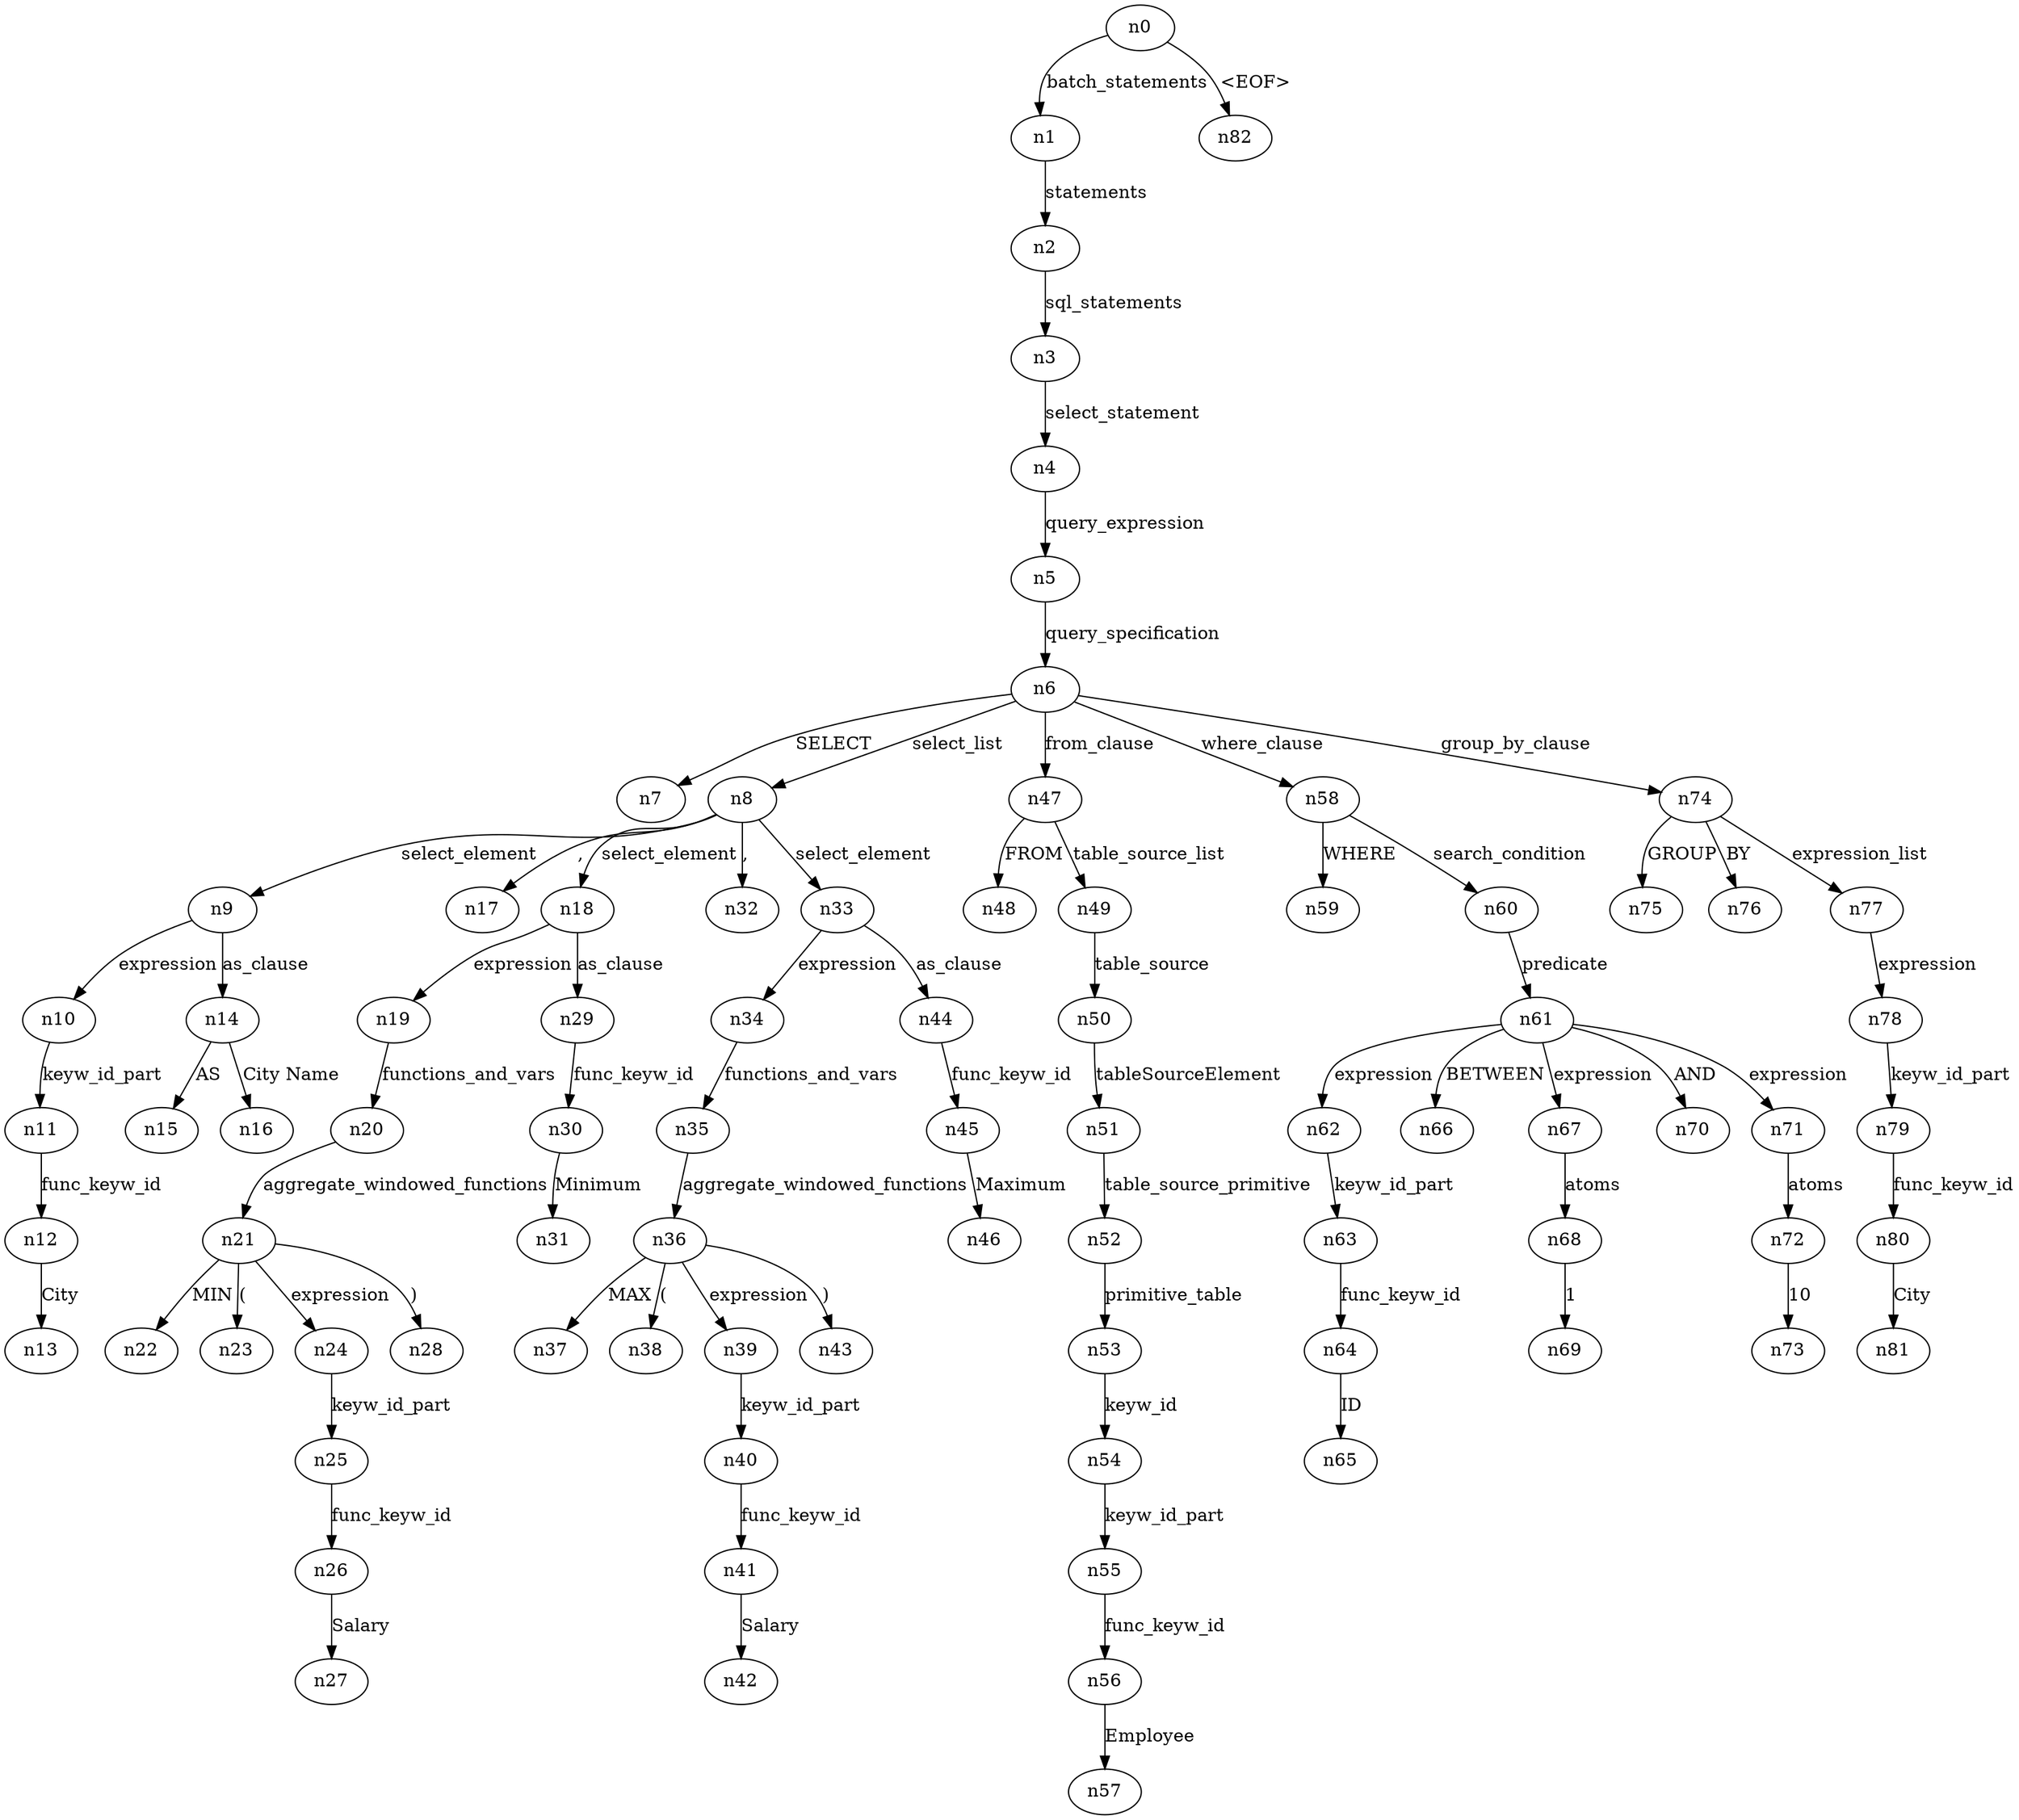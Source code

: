 digraph ParseTree {
  n0 -> n1 [label="batch_statements"];
  n1 -> n2 [label="statements"];
  n2 -> n3 [label="sql_statements"];
  n3 -> n4 [label="select_statement"];
  n4 -> n5 [label="query_expression"];
  n5 -> n6 [label="query_specification"];
  n6 -> n7 [label="SELECT"];
  n6 -> n8 [label="select_list"];
  n8 -> n9 [label="select_element"];
  n9 -> n10 [label="expression"];
  n10 -> n11 [label="keyw_id_part"];
  n11 -> n12 [label="func_keyw_id"];
  n12 -> n13 [label="City"];
  n9 -> n14 [label="as_clause"];
  n14 -> n15 [label="AS"];
  n14 -> n16 [label="City Name"];
  n8 -> n17 [label=","];
  n8 -> n18 [label="select_element"];
  n18 -> n19 [label="expression"];
  n19 -> n20 [label="functions_and_vars"];
  n20 -> n21 [label="aggregate_windowed_functions"];
  n21 -> n22 [label="MIN"];
  n21 -> n23 [label="("];
  n21 -> n24 [label="expression"];
  n24 -> n25 [label="keyw_id_part"];
  n25 -> n26 [label="func_keyw_id"];
  n26 -> n27 [label="Salary"];
  n21 -> n28 [label=")"];
  n18 -> n29 [label="as_clause"];
  n29 -> n30 [label="func_keyw_id"];
  n30 -> n31 [label="Minimum"];
  n8 -> n32 [label=","];
  n8 -> n33 [label="select_element"];
  n33 -> n34 [label="expression"];
  n34 -> n35 [label="functions_and_vars"];
  n35 -> n36 [label="aggregate_windowed_functions"];
  n36 -> n37 [label="MAX"];
  n36 -> n38 [label="("];
  n36 -> n39 [label="expression"];
  n39 -> n40 [label="keyw_id_part"];
  n40 -> n41 [label="func_keyw_id"];
  n41 -> n42 [label="Salary"];
  n36 -> n43 [label=")"];
  n33 -> n44 [label="as_clause"];
  n44 -> n45 [label="func_keyw_id"];
  n45 -> n46 [label="Maximum"];
  n6 -> n47 [label="from_clause"];
  n47 -> n48 [label="FROM"];
  n47 -> n49 [label="table_source_list"];
  n49 -> n50 [label="table_source"];
  n50 -> n51 [label="tableSourceElement"];
  n51 -> n52 [label="table_source_primitive"];
  n52 -> n53 [label="primitive_table"];
  n53 -> n54 [label="keyw_id"];
  n54 -> n55 [label="keyw_id_part"];
  n55 -> n56 [label="func_keyw_id"];
  n56 -> n57 [label="Employee"];
  n6 -> n58 [label="where_clause"];
  n58 -> n59 [label="WHERE"];
  n58 -> n60 [label="search_condition"];
  n60 -> n61 [label="predicate"];
  n61 -> n62 [label="expression"];
  n62 -> n63 [label="keyw_id_part"];
  n63 -> n64 [label="func_keyw_id"];
  n64 -> n65 [label="ID"];
  n61 -> n66 [label="BETWEEN"];
  n61 -> n67 [label="expression"];
  n67 -> n68 [label="atoms"];
  n68 -> n69 [label="1"];
  n61 -> n70 [label="AND"];
  n61 -> n71 [label="expression"];
  n71 -> n72 [label="atoms"];
  n72 -> n73 [label="10"];
  n6 -> n74 [label="group_by_clause"];
  n74 -> n75 [label="GROUP"];
  n74 -> n76 [label="BY"];
  n74 -> n77 [label="expression_list"];
  n77 -> n78 [label="expression"];
  n78 -> n79 [label="keyw_id_part"];
  n79 -> n80 [label="func_keyw_id"];
  n80 -> n81 [label="City"];
  n0 -> n82 [label="<EOF>"];
}